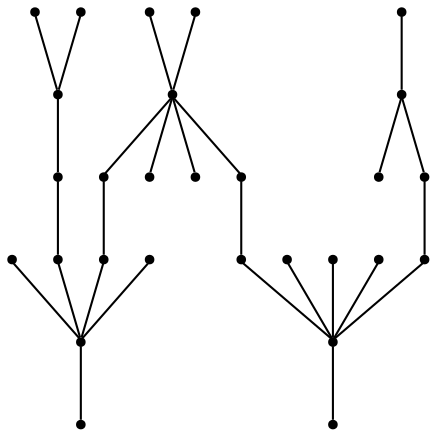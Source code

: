 graph {
  node [shape=point,comment="{\"directed\":false,\"doi\":\"10.1007/978-3-642-18469-7_3\",\"figure\":\"4\"}"]

  v0 [pos="1176.0080164864846,705.162215392358"]
  v1 [pos="1173.790610391403,673.0821030253458"]
  v2 [pos="1082.726791806647,746.8146767874707"]
  v3 [pos="1151.3417916490791,692.0642690352863"]
  v4 [pos="1171.408400526055,639.593379590745"]
  v5 [pos="1061.5551863761912,746.4189023524459"]
  v6 [pos="1051.1935629208563,774.0274757941777"]
  v7 [pos="1056.371757831901,805.086612208626"]
  v8 [pos="1038.244297564533,742.1055714596754"]
  v9 [pos="917.3737127568302,643.7482480972556"]
  v10 [pos="903.5633636085624,665.3184635136087"]
  v11 [pos="912.194483845296,691.2017554689824"]
  v12 [pos="1023.5654993592979,755.045309784237"]
  v13 [pos="930.3260801146207,686.8884245762117"]
  v14 [pos="788.7342527664263,748.1441838388041"]
  v15 [pos="866.3983158432968,690.8682977027113"]
  v16 [pos="894.0670235779276,694.6523184416988"]
  v17 [pos="894.9260393688941,642.0229666108975"]
  v18 [pos="768.8803616516134,740.3802899733172"]
  v19 [pos="761.9746382618354,799.9107677495514"]
  v20 [pos="756.7922437180343,770.5769128214613"]
  v21 [pos="743.8430419925105,799.9107677495514"]
  v22 [pos="743.8430419925105,736.0672134342966"]
  v23 [pos="603.9817814937171,696.377599928057"]
  v24 [pos="600.3329369368889,633.4631998616106"]
  v25 [pos="731.5161653921422,753.1531722378684"]
  v26 [pos="620.7747766375189,679.6749522257593"]
  v27 [pos="598.7993869499161,666.1809770799129"]

  v0 -- v1 [id="-3",pos="1176.0080164864846,705.162215392358 1173.790610391403,673.0821030253458 1173.790610391403,673.0821030253458 1173.790610391403,673.0821030253458"]
  v26 -- v25 [id="-6",pos="620.7747766375189,679.6749522257593 731.5161653921422,753.1531722378684 731.5161653921422,753.1531722378684 731.5161653921422,753.1531722378684"]
  v21 -- v20 [id="-9",pos="743.8430419925105,799.9107677495514 756.7922437180343,770.5769128214613 756.7922437180343,770.5769128214613 756.7922437180343,770.5769128214613"]
  v3 -- v2 [id="-11",pos="1151.3417916490791,692.0642690352863 1082.726791806647,746.8146767874707 1082.726791806647,746.8146767874707 1082.726791806647,746.8146767874707"]
  v22 -- v20 [id="-12",pos="743.8430419925105,736.0672134342966 756.7922437180343,770.5769128214613 756.7922437180343,770.5769128214613 756.7922437180343,770.5769128214613"]
  v1 -- v3 [id="-13",pos="1173.790610391403,673.0821030253458 1151.3417916490791,692.0642690352863 1151.3417916490791,692.0642690352863 1151.3417916490791,692.0642690352863"]
  v20 -- v19 [id="-15",pos="756.7922437180343,770.5769128214613 761.9746382618354,799.9107677495514 761.9746382618354,799.9107677495514 761.9746382618354,799.9107677495514"]
  v27 -- v23 [id="-16",pos="598.7993869499161,666.1809770799129 603.9817814937171,696.377599928057 603.9817814937171,696.377599928057 603.9817814937171,696.377599928057"]
  v4 -- v1 [id="-17",pos="1171.408400526055,639.593379590745 1173.790610391403,673.0821030253458 1173.790610391403,673.0821030253458 1173.790610391403,673.0821030253458"]
  v27 -- v26 [id="-18",pos="598.7993869499161,666.1809770799129 620.7747766375189,679.6749522257593 620.7747766375189,679.6749522257593 620.7747766375189,679.6749522257593"]
  v5 -- v6 [id="-21",pos="1061.5551863761912,746.4189023524459 1051.1935629208563,774.0274757941777 1051.1935629208563,774.0274757941777 1051.1935629208563,774.0274757941777"]
  v10 -- v11 [id="-25",pos="903.5633636085624,665.3184635136087 912.194483845296,691.2017554689824 912.194483845296,691.2017554689824 912.194483845296,691.2017554689824"]
  v10 -- v15 [id="-26",pos="903.5633636085624,665.3184635136087 866.3983158432968,690.8682977027113 866.3983158432968,690.8682977027113 866.3983158432968,690.8682977027113"]
  v15 -- v14 [id="-27",pos="866.3983158432968,690.8682977027113 788.7342527664263,748.1441838388041 788.7342527664263,748.1441838388041 788.7342527664263,748.1441838388041"]
  v10 -- v13 [id="-29",pos="903.5633636085624,665.3184635136087 930.3260801146207,686.8884245762117 930.3260801146207,686.8884245762117 930.3260801146207,686.8884245762117"]
  v13 -- v12 [id="-30",pos="930.3260801146207,686.8884245762117 1023.5654993592979,755.045309784237 1023.5654993592979,755.045309784237 1023.5654993592979,755.045309784237"]
  v8 -- v6 [id="-35",pos="1038.244297564533,742.1055714596754 1051.1935629208563,774.0274757941777 1051.1935629208563,774.0274757941777 1051.1935629208563,774.0274757941777"]
  v9 -- v10 [id="-36",pos="917.3737127568302,643.7482480972556 903.5633636085624,665.3184635136087 903.5633636085624,665.3184635136087 903.5633636085624,665.3184635136087"]
  v17 -- v10 [id="-37",pos="894.9260393688941,642.0229666108975 903.5633636085624,665.3184635136087 903.5633636085624,665.3184635136087 903.5633636085624,665.3184635136087"]
  v10 -- v16 [id="-39",pos="903.5633636085624,665.3184635136087 894.0670235779276,694.6523184416988 894.0670235779276,694.6523184416988 894.0670235779276,694.6523184416988"]
  v6 -- v7 [id="-40",pos="1051.1935629208563,774.0274757941777 1056.371757831901,805.086612208626 1056.371757831901,805.086612208626 1056.371757831901,805.086612208626"]
  v25 -- v20 [id="-4",pos="731.5161653921422,753.1531722378684 756.7922437180343,770.5769128214613 756.7922437180343,770.5769128214613 756.7922437180343,770.5769128214613"]
  v24 -- v27 [id="-5",pos="600.3329369368889,633.4631998616106 598.7993869499161,666.1809770799129 598.7993869499161,666.1809770799129 598.7993869499161,666.1809770799129"]
  v2 -- v6 [id="-10",pos="1082.726791806647,746.8146767874707 1051.1935629208563,774.0274757941777 1051.1935629208563,774.0274757941777 1051.1935629208563,774.0274757941777"]
  v18 -- v20 [id="-20",pos="768.8803616516134,740.3802899733172 756.7922437180343,770.5769128214613 756.7922437180343,770.5769128214613 756.7922437180343,770.5769128214613"]
  v14 -- v20 [id="-28",pos="788.7342527664263,748.1441838388041 756.7922437180343,770.5769128214613 756.7922437180343,770.5769128214613 756.7922437180343,770.5769128214613"]
  v12 -- v6 [id="-31",pos="1023.5654993592979,755.045309784237 1051.1935629208563,774.0274757941777 1051.1935629208563,774.0274757941777 1051.1935629208563,774.0274757941777"]
}